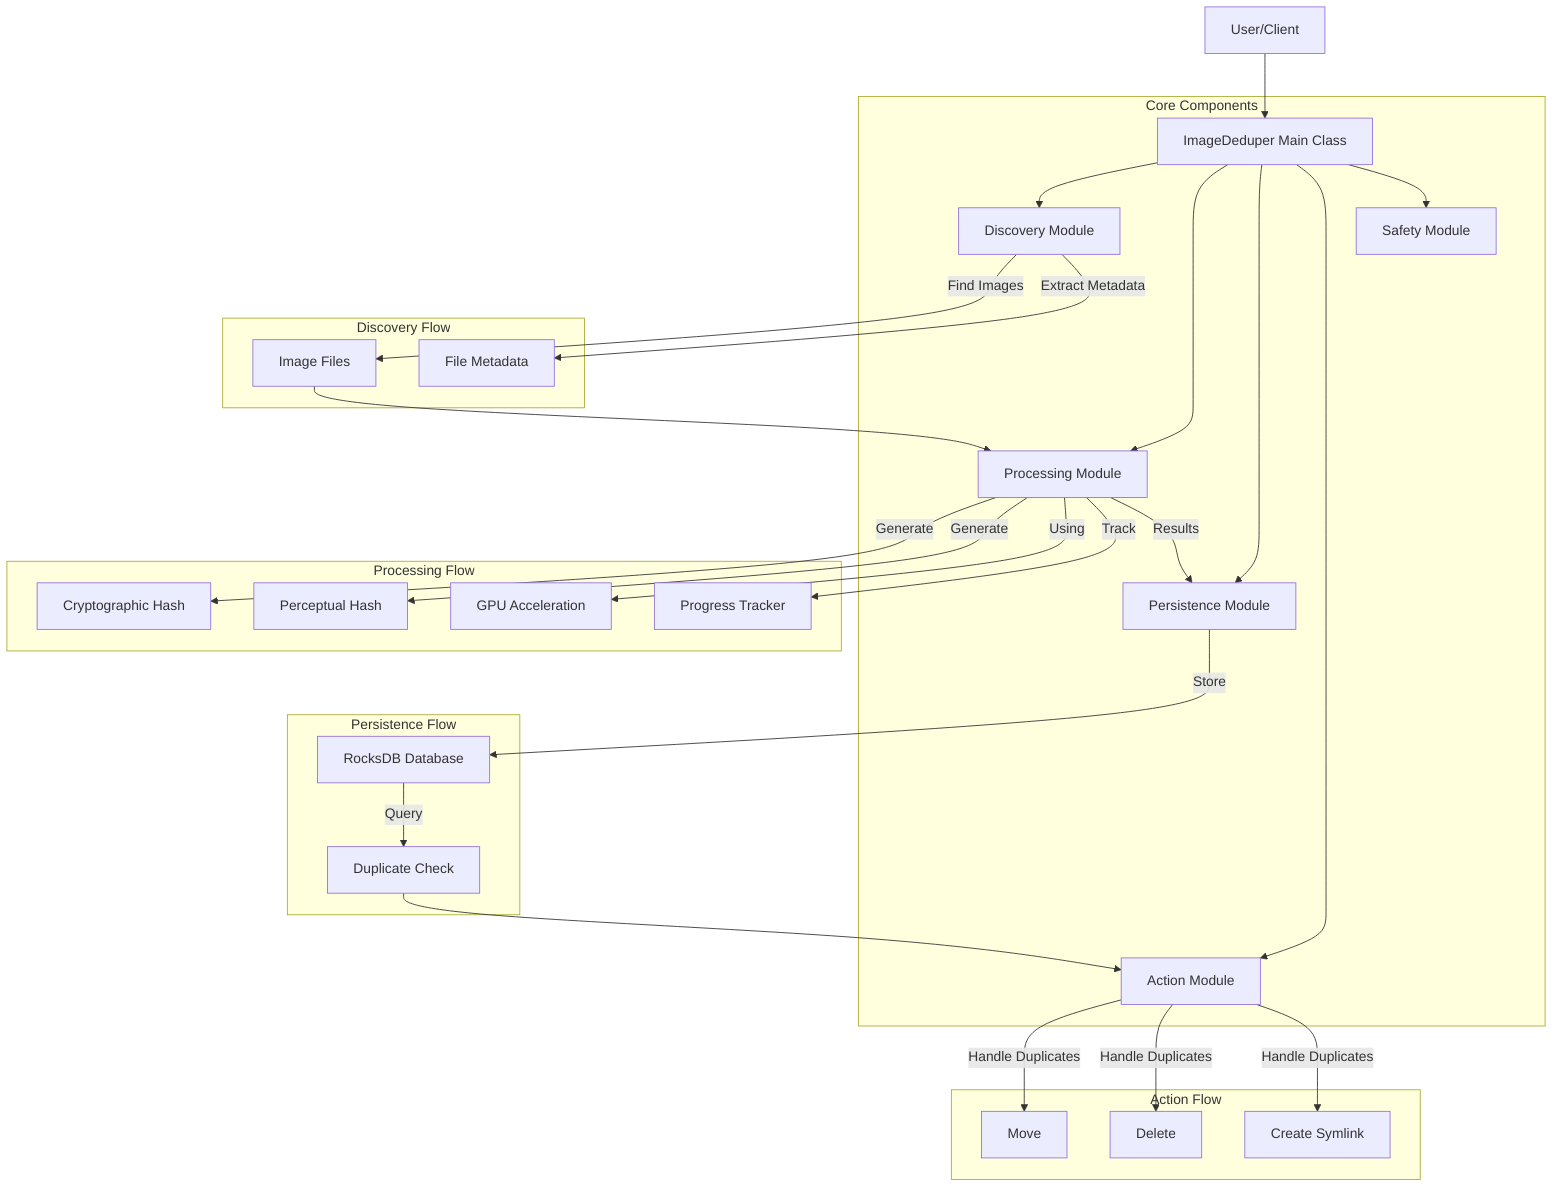 flowchart TB
    User[User/Client] --> ImgDeduper[ImageDeduper Main Class]

    subgraph "Core Components"
        ImgDeduper --> Discovery[Discovery Module]
        ImgDeduper --> Processing[Processing Module]
        ImgDeduper --> Persistence[Persistence Module]
        ImgDeduper --> Action[Action Module]
        ImgDeduper --> Safety[Safety Module]
    end

    subgraph "Discovery Flow"
        Discovery --> |Find Images| ImageFiles[Image Files]
        Discovery --> |Extract Metadata| Metadata[File Metadata]
    end

    subgraph "Processing Flow"
        Processing --> |Generate| CryptoHash[Cryptographic Hash]
        Processing --> |Generate| PerceptualHash[Perceptual Hash]
        Processing --> |Using| GPU[GPU Acceleration]
        Processing --> |Track| Progress[Progress Tracker]
    end

    subgraph "Persistence Flow"
        Persistence --> |Store| RocksDB[RocksDB Database]
        RocksDB --> |Query| DuplicateCheck[Duplicate Check]
    end

    subgraph "Action Flow"
        Action --> |Handle Duplicates| Move[Move]
        Action --> |Handle Duplicates| Delete[Delete]
        Action --> |Handle Duplicates| Symlink[Create Symlink]
    end

    ImageFiles --> Processing
    Processing --> |Results| Persistence
    DuplicateCheck --> Action